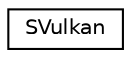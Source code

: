 digraph "Graphical Class Hierarchy"
{
 // LATEX_PDF_SIZE
  edge [fontname="Helvetica",fontsize="10",labelfontname="Helvetica",labelfontsize="10"];
  node [fontname="Helvetica",fontsize="10",shape=record];
  rankdir="LR";
  Node0 [label="SVulkan",height=0.2,width=0.4,color="black", fillcolor="white", style="filled",URL="$struct_s_vulkan.html",tooltip=" "];
}

